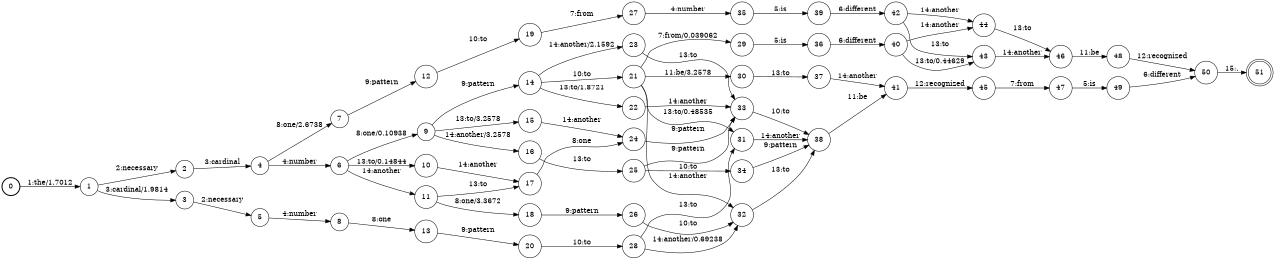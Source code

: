 digraph FST {
rankdir = LR;
size = "8.5,11";
label = "";
center = 1;
orientation = Portrait;
ranksep = "0.4";
nodesep = "0.25";
0 [label = "0", shape = circle, style = bold, fontsize = 14]
	0 -> 1 [label = "1:the/1.7012", fontsize = 14];
1 [label = "1", shape = circle, style = solid, fontsize = 14]
	1 -> 2 [label = "2:necessary", fontsize = 14];
	1 -> 3 [label = "3:cardinal/1.9814", fontsize = 14];
2 [label = "2", shape = circle, style = solid, fontsize = 14]
	2 -> 4 [label = "3:cardinal", fontsize = 14];
3 [label = "3", shape = circle, style = solid, fontsize = 14]
	3 -> 5 [label = "2:necessary", fontsize = 14];
4 [label = "4", shape = circle, style = solid, fontsize = 14]
	4 -> 6 [label = "4:number", fontsize = 14];
	4 -> 7 [label = "8:one/2.6738", fontsize = 14];
5 [label = "5", shape = circle, style = solid, fontsize = 14]
	5 -> 8 [label = "4:number", fontsize = 14];
6 [label = "6", shape = circle, style = solid, fontsize = 14]
	6 -> 9 [label = "8:one/0.10938", fontsize = 14];
	6 -> 10 [label = "13:to/0.14844", fontsize = 14];
	6 -> 11 [label = "14:another", fontsize = 14];
7 [label = "7", shape = circle, style = solid, fontsize = 14]
	7 -> 12 [label = "9:pattern", fontsize = 14];
8 [label = "8", shape = circle, style = solid, fontsize = 14]
	8 -> 13 [label = "8:one", fontsize = 14];
9 [label = "9", shape = circle, style = solid, fontsize = 14]
	9 -> 14 [label = "9:pattern", fontsize = 14];
	9 -> 15 [label = "13:to/3.2578", fontsize = 14];
	9 -> 16 [label = "14:another/3.2578", fontsize = 14];
10 [label = "10", shape = circle, style = solid, fontsize = 14]
	10 -> 17 [label = "14:another", fontsize = 14];
11 [label = "11", shape = circle, style = solid, fontsize = 14]
	11 -> 18 [label = "8:one/3.3672", fontsize = 14];
	11 -> 17 [label = "13:to", fontsize = 14];
12 [label = "12", shape = circle, style = solid, fontsize = 14]
	12 -> 19 [label = "10:to", fontsize = 14];
13 [label = "13", shape = circle, style = solid, fontsize = 14]
	13 -> 20 [label = "9:pattern", fontsize = 14];
14 [label = "14", shape = circle, style = solid, fontsize = 14]
	14 -> 21 [label = "10:to", fontsize = 14];
	14 -> 22 [label = "13:to/1.8721", fontsize = 14];
	14 -> 23 [label = "14:another/2.1592", fontsize = 14];
15 [label = "15", shape = circle, style = solid, fontsize = 14]
	15 -> 24 [label = "14:another", fontsize = 14];
16 [label = "16", shape = circle, style = solid, fontsize = 14]
	16 -> 25 [label = "13:to", fontsize = 14];
17 [label = "17", shape = circle, style = solid, fontsize = 14]
	17 -> 24 [label = "8:one", fontsize = 14];
18 [label = "18", shape = circle, style = solid, fontsize = 14]
	18 -> 26 [label = "9:pattern", fontsize = 14];
19 [label = "19", shape = circle, style = solid, fontsize = 14]
	19 -> 27 [label = "7:from", fontsize = 14];
20 [label = "20", shape = circle, style = solid, fontsize = 14]
	20 -> 28 [label = "10:to", fontsize = 14];
21 [label = "21", shape = circle, style = solid, fontsize = 14]
	21 -> 29 [label = "7:from/0.039062", fontsize = 14];
	21 -> 31 [label = "13:to/0.48535", fontsize = 14];
	21 -> 30 [label = "11:be/3.2578", fontsize = 14];
	21 -> 32 [label = "14:another", fontsize = 14];
22 [label = "22", shape = circle, style = solid, fontsize = 14]
	22 -> 33 [label = "14:another", fontsize = 14];
23 [label = "23", shape = circle, style = solid, fontsize = 14]
	23 -> 33 [label = "13:to", fontsize = 14];
24 [label = "24", shape = circle, style = solid, fontsize = 14]
	24 -> 33 [label = "9:pattern", fontsize = 14];
25 [label = "25", shape = circle, style = solid, fontsize = 14]
	25 -> 33 [label = "9:pattern", fontsize = 14];
	25 -> 34 [label = "10:to", fontsize = 14];
26 [label = "26", shape = circle, style = solid, fontsize = 14]
	26 -> 32 [label = "10:to", fontsize = 14];
27 [label = "27", shape = circle, style = solid, fontsize = 14]
	27 -> 35 [label = "4:number", fontsize = 14];
28 [label = "28", shape = circle, style = solid, fontsize = 14]
	28 -> 31 [label = "13:to", fontsize = 14];
	28 -> 32 [label = "14:another/0.69238", fontsize = 14];
29 [label = "29", shape = circle, style = solid, fontsize = 14]
	29 -> 36 [label = "5:is", fontsize = 14];
30 [label = "30", shape = circle, style = solid, fontsize = 14]
	30 -> 37 [label = "13:to", fontsize = 14];
31 [label = "31", shape = circle, style = solid, fontsize = 14]
	31 -> 38 [label = "14:another", fontsize = 14];
32 [label = "32", shape = circle, style = solid, fontsize = 14]
	32 -> 38 [label = "13:to", fontsize = 14];
33 [label = "33", shape = circle, style = solid, fontsize = 14]
	33 -> 38 [label = "10:to", fontsize = 14];
34 [label = "34", shape = circle, style = solid, fontsize = 14]
	34 -> 38 [label = "9:pattern", fontsize = 14];
35 [label = "35", shape = circle, style = solid, fontsize = 14]
	35 -> 39 [label = "5:is", fontsize = 14];
36 [label = "36", shape = circle, style = solid, fontsize = 14]
	36 -> 40 [label = "6:different", fontsize = 14];
37 [label = "37", shape = circle, style = solid, fontsize = 14]
	37 -> 41 [label = "14:another", fontsize = 14];
38 [label = "38", shape = circle, style = solid, fontsize = 14]
	38 -> 41 [label = "11:be", fontsize = 14];
39 [label = "39", shape = circle, style = solid, fontsize = 14]
	39 -> 42 [label = "6:different", fontsize = 14];
40 [label = "40", shape = circle, style = solid, fontsize = 14]
	40 -> 43 [label = "13:to/0.44629", fontsize = 14];
	40 -> 44 [label = "14:another", fontsize = 14];
41 [label = "41", shape = circle, style = solid, fontsize = 14]
	41 -> 45 [label = "12:recognized", fontsize = 14];
42 [label = "42", shape = circle, style = solid, fontsize = 14]
	42 -> 43 [label = "13:to", fontsize = 14];
	42 -> 44 [label = "14:another", fontsize = 14];
43 [label = "43", shape = circle, style = solid, fontsize = 14]
	43 -> 46 [label = "14:another", fontsize = 14];
44 [label = "44", shape = circle, style = solid, fontsize = 14]
	44 -> 46 [label = "13:to", fontsize = 14];
45 [label = "45", shape = circle, style = solid, fontsize = 14]
	45 -> 47 [label = "7:from", fontsize = 14];
46 [label = "46", shape = circle, style = solid, fontsize = 14]
	46 -> 48 [label = "11:be", fontsize = 14];
47 [label = "47", shape = circle, style = solid, fontsize = 14]
	47 -> 49 [label = "5:is", fontsize = 14];
48 [label = "48", shape = circle, style = solid, fontsize = 14]
	48 -> 50 [label = "12:recognized", fontsize = 14];
49 [label = "49", shape = circle, style = solid, fontsize = 14]
	49 -> 50 [label = "6:different", fontsize = 14];
50 [label = "50", shape = circle, style = solid, fontsize = 14]
	50 -> 51 [label = "15:.", fontsize = 14];
51 [label = "51", shape = doublecircle, style = solid, fontsize = 14]
}
